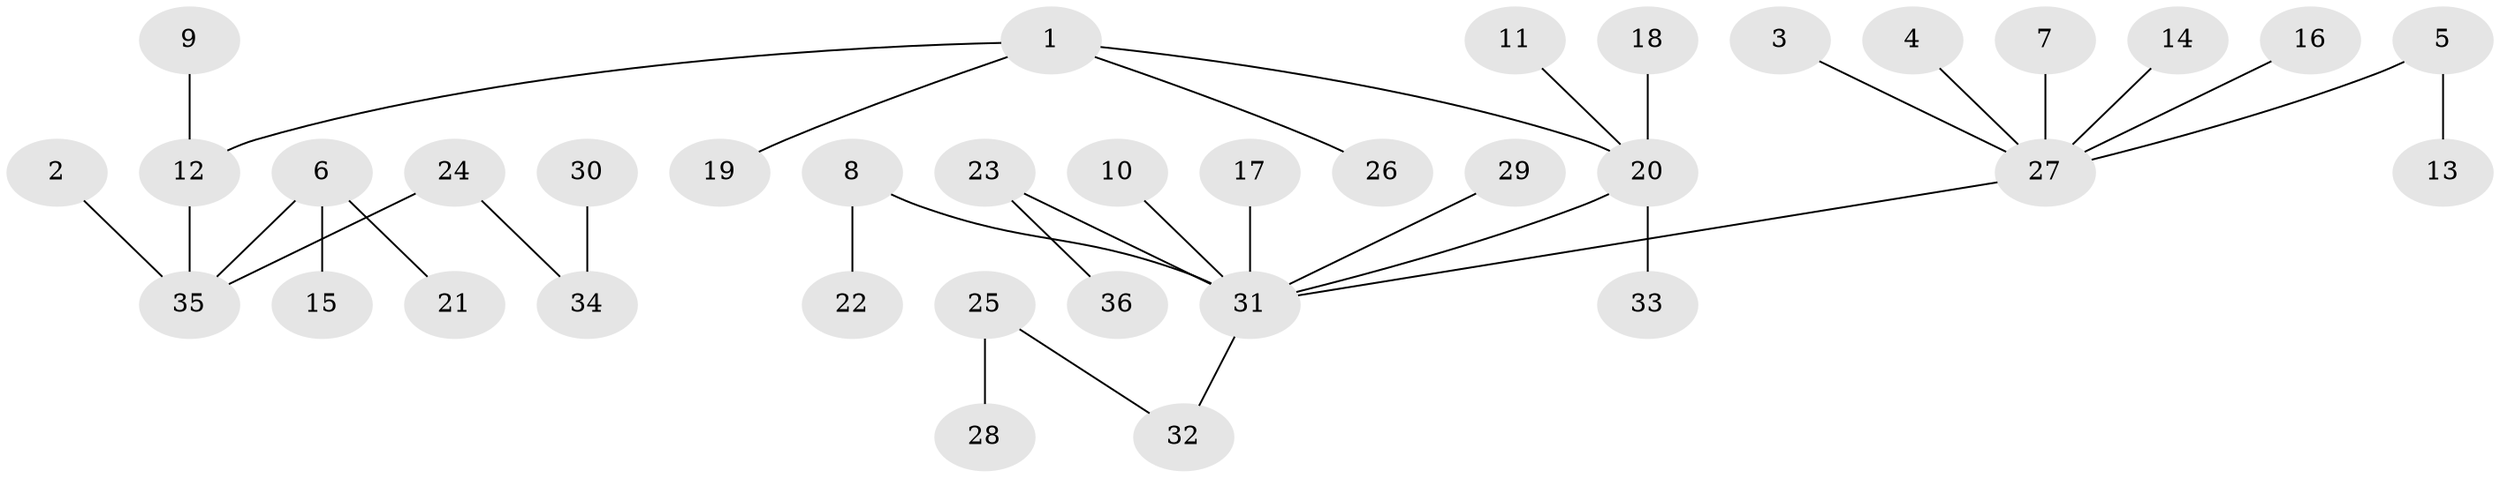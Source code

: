 // original degree distribution, {3: 0.16666666666666666, 6: 0.013888888888888888, 7: 0.027777777777777776, 4: 0.041666666666666664, 5: 0.013888888888888888, 1: 0.5138888888888888, 2: 0.2222222222222222}
// Generated by graph-tools (version 1.1) at 2025/50/03/09/25 03:50:15]
// undirected, 36 vertices, 35 edges
graph export_dot {
graph [start="1"]
  node [color=gray90,style=filled];
  1;
  2;
  3;
  4;
  5;
  6;
  7;
  8;
  9;
  10;
  11;
  12;
  13;
  14;
  15;
  16;
  17;
  18;
  19;
  20;
  21;
  22;
  23;
  24;
  25;
  26;
  27;
  28;
  29;
  30;
  31;
  32;
  33;
  34;
  35;
  36;
  1 -- 12 [weight=1.0];
  1 -- 19 [weight=1.0];
  1 -- 20 [weight=1.0];
  1 -- 26 [weight=1.0];
  2 -- 35 [weight=1.0];
  3 -- 27 [weight=1.0];
  4 -- 27 [weight=1.0];
  5 -- 13 [weight=1.0];
  5 -- 27 [weight=1.0];
  6 -- 15 [weight=1.0];
  6 -- 21 [weight=1.0];
  6 -- 35 [weight=1.0];
  7 -- 27 [weight=1.0];
  8 -- 22 [weight=1.0];
  8 -- 31 [weight=1.0];
  9 -- 12 [weight=1.0];
  10 -- 31 [weight=1.0];
  11 -- 20 [weight=1.0];
  12 -- 35 [weight=1.0];
  14 -- 27 [weight=1.0];
  16 -- 27 [weight=1.0];
  17 -- 31 [weight=1.0];
  18 -- 20 [weight=1.0];
  20 -- 31 [weight=1.0];
  20 -- 33 [weight=1.0];
  23 -- 31 [weight=1.0];
  23 -- 36 [weight=1.0];
  24 -- 34 [weight=1.0];
  24 -- 35 [weight=1.0];
  25 -- 28 [weight=1.0];
  25 -- 32 [weight=1.0];
  27 -- 31 [weight=1.0];
  29 -- 31 [weight=1.0];
  30 -- 34 [weight=1.0];
  31 -- 32 [weight=1.0];
}
